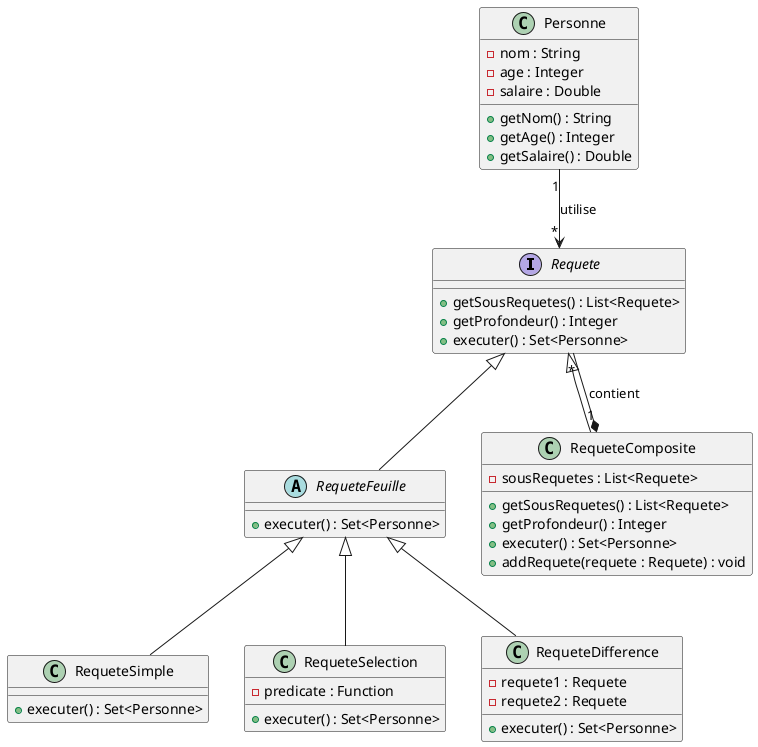 @startuml

' Définition de l'interface Requete
interface Requete {
  + getSousRequetes() : List<Requete>
  + getProfondeur() : Integer
  + executer() : Set<Personne>
}

' Définition de la classe Personne
class Personne {
  - nom : String
  - age : Integer
  - salaire : Double
  + getNom() : String
  + getAge() : Integer
  + getSalaire() : Double
}

' Définition de la classe RequeteFeuille (classe de base pour les feuilles)
abstract class RequeteFeuille {
  + executer() : Set<Personne>
}

' Définition de la classe RequeteSimple (hérite de RequeteFeuille)
class RequeteSimple {
  + executer() : Set<Personne>
}

' Définition de la classe RequeteSelection (hérite de RequeteFeuille)
class RequeteSelection {
  - predicate : Function
  + executer() : Set<Personne>
}

' Définition de la classe RequeteDifference (hérite de RequeteFeuille)
class RequeteDifference {
  - requete1 : Requete
  - requete2 : Requete
  + executer() : Set<Personne>
}

' Définition de la classe RequeteComposite (classe composite)
class RequeteComposite {
  - sousRequetes : List<Requete>
  + getSousRequetes() : List<Requete>
  + getProfondeur() : Integer
  + executer() : Set<Personne>
  + addRequete(requete : Requete) : void
}

Requete <|-- RequeteFeuille
Requete <|-- RequeteComposite
RequeteFeuille <|-- RequeteSimple
RequeteFeuille <|-- RequeteSelection
RequeteFeuille <|-- RequeteDifference

' RequeteComposite contient plusieurs sous-requêtes
RequeteComposite "1" *-- "*" Requete : "contient"

' Les requêtes peuvent être exécutées sur des ensembles de Personnes
Personne "1" --> "*" Requete : "utilise"

@enduml
